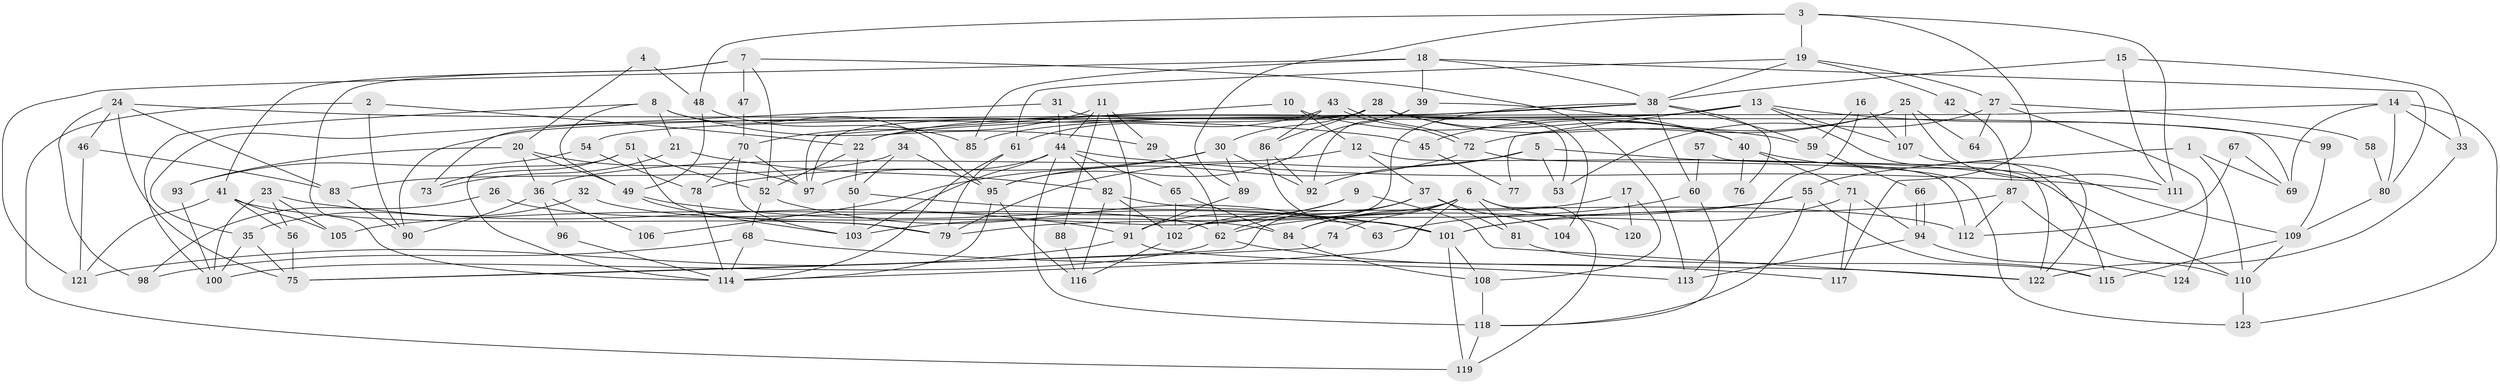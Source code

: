 // Generated by graph-tools (version 1.1) at 2025/51/03/09/25 04:51:24]
// undirected, 124 vertices, 248 edges
graph export_dot {
graph [start="1"]
  node [color=gray90,style=filled];
  1;
  2;
  3;
  4;
  5;
  6;
  7;
  8;
  9;
  10;
  11;
  12;
  13;
  14;
  15;
  16;
  17;
  18;
  19;
  20;
  21;
  22;
  23;
  24;
  25;
  26;
  27;
  28;
  29;
  30;
  31;
  32;
  33;
  34;
  35;
  36;
  37;
  38;
  39;
  40;
  41;
  42;
  43;
  44;
  45;
  46;
  47;
  48;
  49;
  50;
  51;
  52;
  53;
  54;
  55;
  56;
  57;
  58;
  59;
  60;
  61;
  62;
  63;
  64;
  65;
  66;
  67;
  68;
  69;
  70;
  71;
  72;
  73;
  74;
  75;
  76;
  77;
  78;
  79;
  80;
  81;
  82;
  83;
  84;
  85;
  86;
  87;
  88;
  89;
  90;
  91;
  92;
  93;
  94;
  95;
  96;
  97;
  98;
  99;
  100;
  101;
  102;
  103;
  104;
  105;
  106;
  107;
  108;
  109;
  110;
  111;
  112;
  113;
  114;
  115;
  116;
  117;
  118;
  119;
  120;
  121;
  122;
  123;
  124;
  1 -- 69;
  1 -- 110;
  1 -- 55;
  2 -- 119;
  2 -- 90;
  2 -- 22;
  3 -- 89;
  3 -- 111;
  3 -- 19;
  3 -- 48;
  3 -- 117;
  4 -- 48;
  4 -- 20;
  5 -- 92;
  5 -- 79;
  5 -- 53;
  5 -- 110;
  6 -- 84;
  6 -- 119;
  6 -- 74;
  6 -- 79;
  6 -- 81;
  6 -- 114;
  6 -- 120;
  7 -- 114;
  7 -- 52;
  7 -- 41;
  7 -- 47;
  7 -- 113;
  8 -- 95;
  8 -- 49;
  8 -- 21;
  8 -- 29;
  8 -- 100;
  9 -- 91;
  9 -- 122;
  9 -- 103;
  10 -- 97;
  10 -- 40;
  10 -- 12;
  11 -- 29;
  11 -- 70;
  11 -- 44;
  11 -- 88;
  11 -- 91;
  12 -- 37;
  12 -- 36;
  12 -- 112;
  13 -- 54;
  13 -- 115;
  13 -- 22;
  13 -- 77;
  13 -- 99;
  13 -- 107;
  14 -- 22;
  14 -- 80;
  14 -- 33;
  14 -- 69;
  14 -- 123;
  15 -- 111;
  15 -- 38;
  15 -- 33;
  16 -- 113;
  16 -- 59;
  16 -- 107;
  17 -- 84;
  17 -- 108;
  17 -- 120;
  18 -- 85;
  18 -- 121;
  18 -- 38;
  18 -- 39;
  18 -- 80;
  19 -- 61;
  19 -- 27;
  19 -- 38;
  19 -- 42;
  20 -- 36;
  20 -- 97;
  20 -- 49;
  20 -- 93;
  21 -- 82;
  21 -- 73;
  22 -- 50;
  22 -- 52;
  23 -- 105;
  23 -- 91;
  23 -- 56;
  23 -- 100;
  24 -- 75;
  24 -- 46;
  24 -- 45;
  24 -- 83;
  24 -- 98;
  25 -- 107;
  25 -- 72;
  25 -- 45;
  25 -- 64;
  25 -- 111;
  26 -- 62;
  26 -- 98;
  27 -- 53;
  27 -- 58;
  27 -- 64;
  27 -- 124;
  28 -- 30;
  28 -- 86;
  28 -- 40;
  28 -- 53;
  28 -- 59;
  28 -- 73;
  28 -- 97;
  28 -- 104;
  29 -- 62;
  30 -- 92;
  30 -- 78;
  30 -- 89;
  30 -- 106;
  31 -- 35;
  31 -- 44;
  31 -- 69;
  32 -- 35;
  32 -- 84;
  33 -- 122;
  34 -- 95;
  34 -- 50;
  34 -- 83;
  35 -- 100;
  35 -- 75;
  36 -- 90;
  36 -- 96;
  36 -- 106;
  37 -- 62;
  37 -- 102;
  37 -- 75;
  37 -- 81;
  37 -- 104;
  38 -- 59;
  38 -- 60;
  38 -- 76;
  38 -- 85;
  38 -- 90;
  38 -- 102;
  39 -- 40;
  39 -- 92;
  39 -- 95;
  40 -- 109;
  40 -- 71;
  40 -- 76;
  41 -- 79;
  41 -- 56;
  41 -- 105;
  41 -- 121;
  42 -- 87;
  43 -- 61;
  43 -- 72;
  43 -- 72;
  43 -- 86;
  44 -- 103;
  44 -- 65;
  44 -- 82;
  44 -- 97;
  44 -- 111;
  44 -- 118;
  45 -- 77;
  46 -- 121;
  46 -- 83;
  47 -- 70;
  48 -- 49;
  48 -- 85;
  49 -- 101;
  49 -- 103;
  50 -- 103;
  50 -- 101;
  51 -- 73;
  51 -- 52;
  51 -- 79;
  51 -- 114;
  52 -- 68;
  52 -- 63;
  54 -- 78;
  54 -- 93;
  55 -- 62;
  55 -- 105;
  55 -- 115;
  55 -- 118;
  56 -- 75;
  57 -- 122;
  57 -- 60;
  58 -- 80;
  59 -- 66;
  60 -- 118;
  60 -- 63;
  61 -- 79;
  61 -- 114;
  62 -- 100;
  62 -- 117;
  65 -- 102;
  65 -- 84;
  66 -- 94;
  66 -- 94;
  67 -- 69;
  67 -- 112;
  68 -- 113;
  68 -- 114;
  68 -- 98;
  70 -- 97;
  70 -- 103;
  70 -- 78;
  71 -- 101;
  71 -- 94;
  71 -- 117;
  72 -- 95;
  72 -- 123;
  74 -- 75;
  78 -- 114;
  80 -- 109;
  81 -- 115;
  82 -- 116;
  82 -- 102;
  82 -- 112;
  83 -- 90;
  84 -- 108;
  86 -- 101;
  86 -- 92;
  87 -- 112;
  87 -- 110;
  87 -- 101;
  88 -- 116;
  89 -- 91;
  91 -- 122;
  91 -- 121;
  93 -- 100;
  94 -- 113;
  94 -- 124;
  95 -- 114;
  95 -- 116;
  96 -- 114;
  99 -- 109;
  101 -- 108;
  101 -- 119;
  102 -- 116;
  107 -- 122;
  108 -- 118;
  109 -- 110;
  109 -- 115;
  110 -- 123;
  118 -- 119;
}
